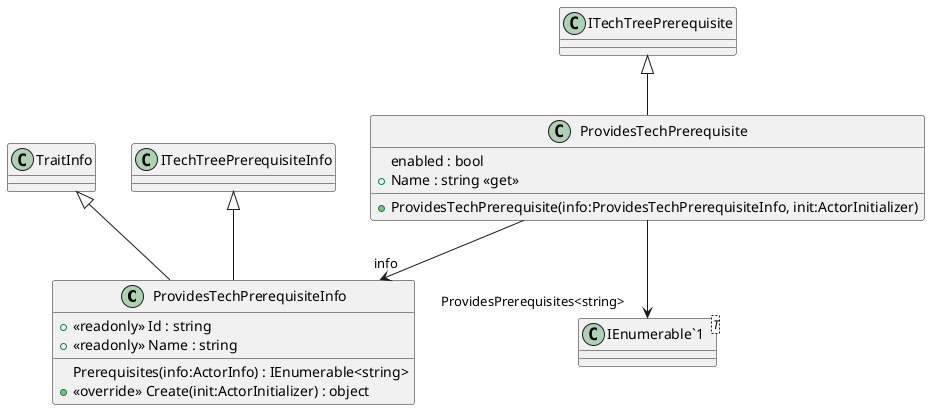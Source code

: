 @startuml
class ProvidesTechPrerequisiteInfo {
    + <<readonly>> Id : string
    + <<readonly>> Name : string
    Prerequisites(info:ActorInfo) : IEnumerable<string>
    + <<override>> Create(init:ActorInitializer) : object
}
class ProvidesTechPrerequisite {
    enabled : bool
    + Name : string <<get>>
    + ProvidesTechPrerequisite(info:ProvidesTechPrerequisiteInfo, init:ActorInitializer)
}
class "IEnumerable`1"<T> {
}
TraitInfo <|-- ProvidesTechPrerequisiteInfo
ITechTreePrerequisiteInfo <|-- ProvidesTechPrerequisiteInfo
ITechTreePrerequisite <|-- ProvidesTechPrerequisite
ProvidesTechPrerequisite --> "info" ProvidesTechPrerequisiteInfo
ProvidesTechPrerequisite --> "ProvidesPrerequisites<string>" "IEnumerable`1"
@enduml
